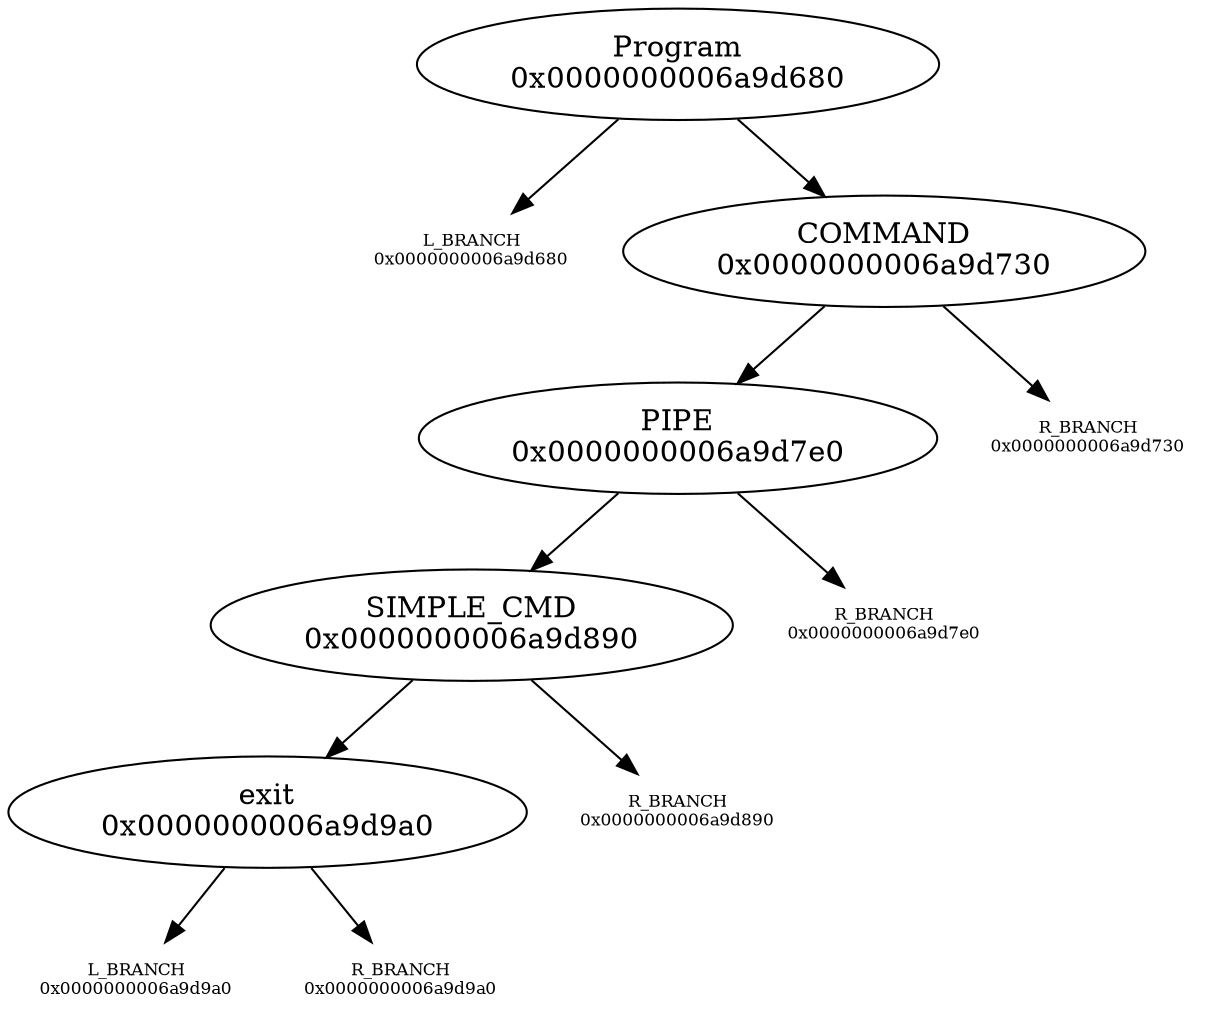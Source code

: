 digraph graphname {
"Program\n0x0000000006a9d680" -> "L_BRANCH\n0x0000000006a9d680";
"L_BRANCH\n0x0000000006a9d680" [shape=none fontsize=8]
"Program\n0x0000000006a9d680" -> "COMMAND\n0x0000000006a9d730";
"COMMAND\n0x0000000006a9d730" -> "PIPE\n0x0000000006a9d7e0";
"COMMAND\n0x0000000006a9d730" -> "R_BRANCH\n0x0000000006a9d730";
"R_BRANCH\n0x0000000006a9d730" [shape=none fontsize=8]
"PIPE\n0x0000000006a9d7e0" -> "SIMPLE_CMD\n0x0000000006a9d890";
"PIPE\n0x0000000006a9d7e0" -> "R_BRANCH\n0x0000000006a9d7e0";
"R_BRANCH\n0x0000000006a9d7e0" [shape=none fontsize=8]
"SIMPLE_CMD\n0x0000000006a9d890" -> "exit\n0x0000000006a9d9a0";
"SIMPLE_CMD\n0x0000000006a9d890" -> "R_BRANCH\n0x0000000006a9d890";
"R_BRANCH\n0x0000000006a9d890" [shape=none fontsize=8]
"exit\n0x0000000006a9d9a0" -> "L_BRANCH\n0x0000000006a9d9a0";
"L_BRANCH\n0x0000000006a9d9a0" [shape=none fontsize=8]
"exit\n0x0000000006a9d9a0" -> "R_BRANCH\n0x0000000006a9d9a0";
"R_BRANCH\n0x0000000006a9d9a0" [shape=none fontsize=8]

}
